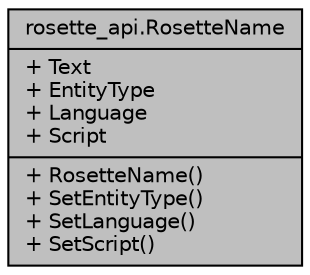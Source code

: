digraph "rosette_api.RosetteName"
{
  edge [fontname="Helvetica",fontsize="10",labelfontname="Helvetica",labelfontsize="10"];
  node [fontname="Helvetica",fontsize="10",shape=record];
  Node1 [label="{rosette_api.RosetteName\n|+ Text\l+ EntityType\l+ Language\l+ Script\l|+ RosetteName()\l+ SetEntityType()\l+ SetLanguage()\l+ SetScript()\l}",height=0.2,width=0.4,color="black", fillcolor="grey75", style="filled", fontcolor="black"];
}

